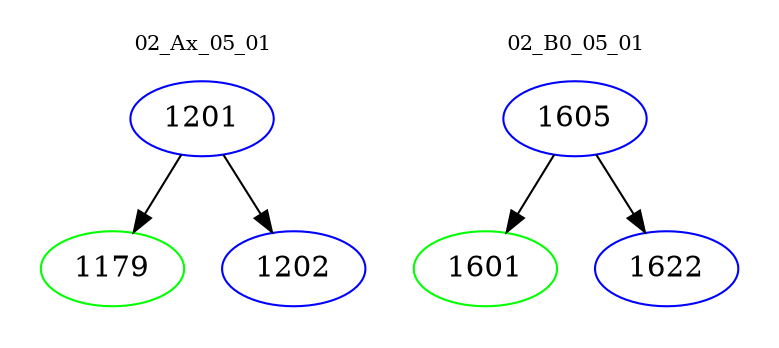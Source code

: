 digraph{
subgraph cluster_0 {
color = white
label = "02_Ax_05_01";
fontsize=10;
T0_1201 [label="1201", color="blue"]
T0_1201 -> T0_1179 [color="black"]
T0_1179 [label="1179", color="green"]
T0_1201 -> T0_1202 [color="black"]
T0_1202 [label="1202", color="blue"]
}
subgraph cluster_1 {
color = white
label = "02_B0_05_01";
fontsize=10;
T1_1605 [label="1605", color="blue"]
T1_1605 -> T1_1601 [color="black"]
T1_1601 [label="1601", color="green"]
T1_1605 -> T1_1622 [color="black"]
T1_1622 [label="1622", color="blue"]
}
}
